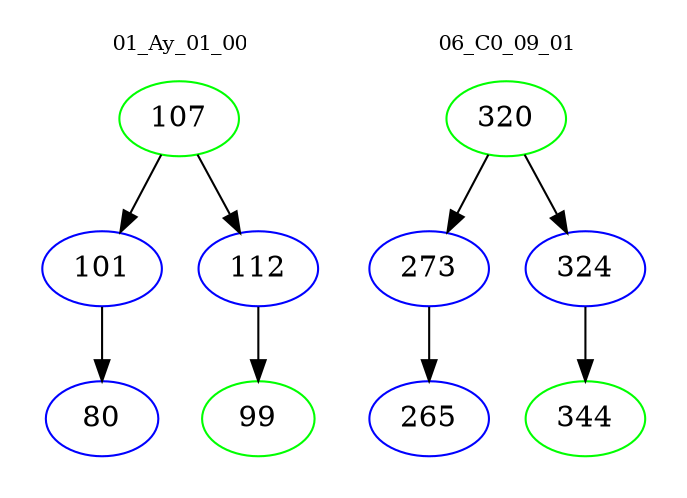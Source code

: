 digraph{
subgraph cluster_0 {
color = white
label = "01_Ay_01_00";
fontsize=10;
T0_107 [label="107", color="green"]
T0_107 -> T0_101 [color="black"]
T0_101 [label="101", color="blue"]
T0_101 -> T0_80 [color="black"]
T0_80 [label="80", color="blue"]
T0_107 -> T0_112 [color="black"]
T0_112 [label="112", color="blue"]
T0_112 -> T0_99 [color="black"]
T0_99 [label="99", color="green"]
}
subgraph cluster_1 {
color = white
label = "06_C0_09_01";
fontsize=10;
T1_320 [label="320", color="green"]
T1_320 -> T1_273 [color="black"]
T1_273 [label="273", color="blue"]
T1_273 -> T1_265 [color="black"]
T1_265 [label="265", color="blue"]
T1_320 -> T1_324 [color="black"]
T1_324 [label="324", color="blue"]
T1_324 -> T1_344 [color="black"]
T1_344 [label="344", color="green"]
}
}
